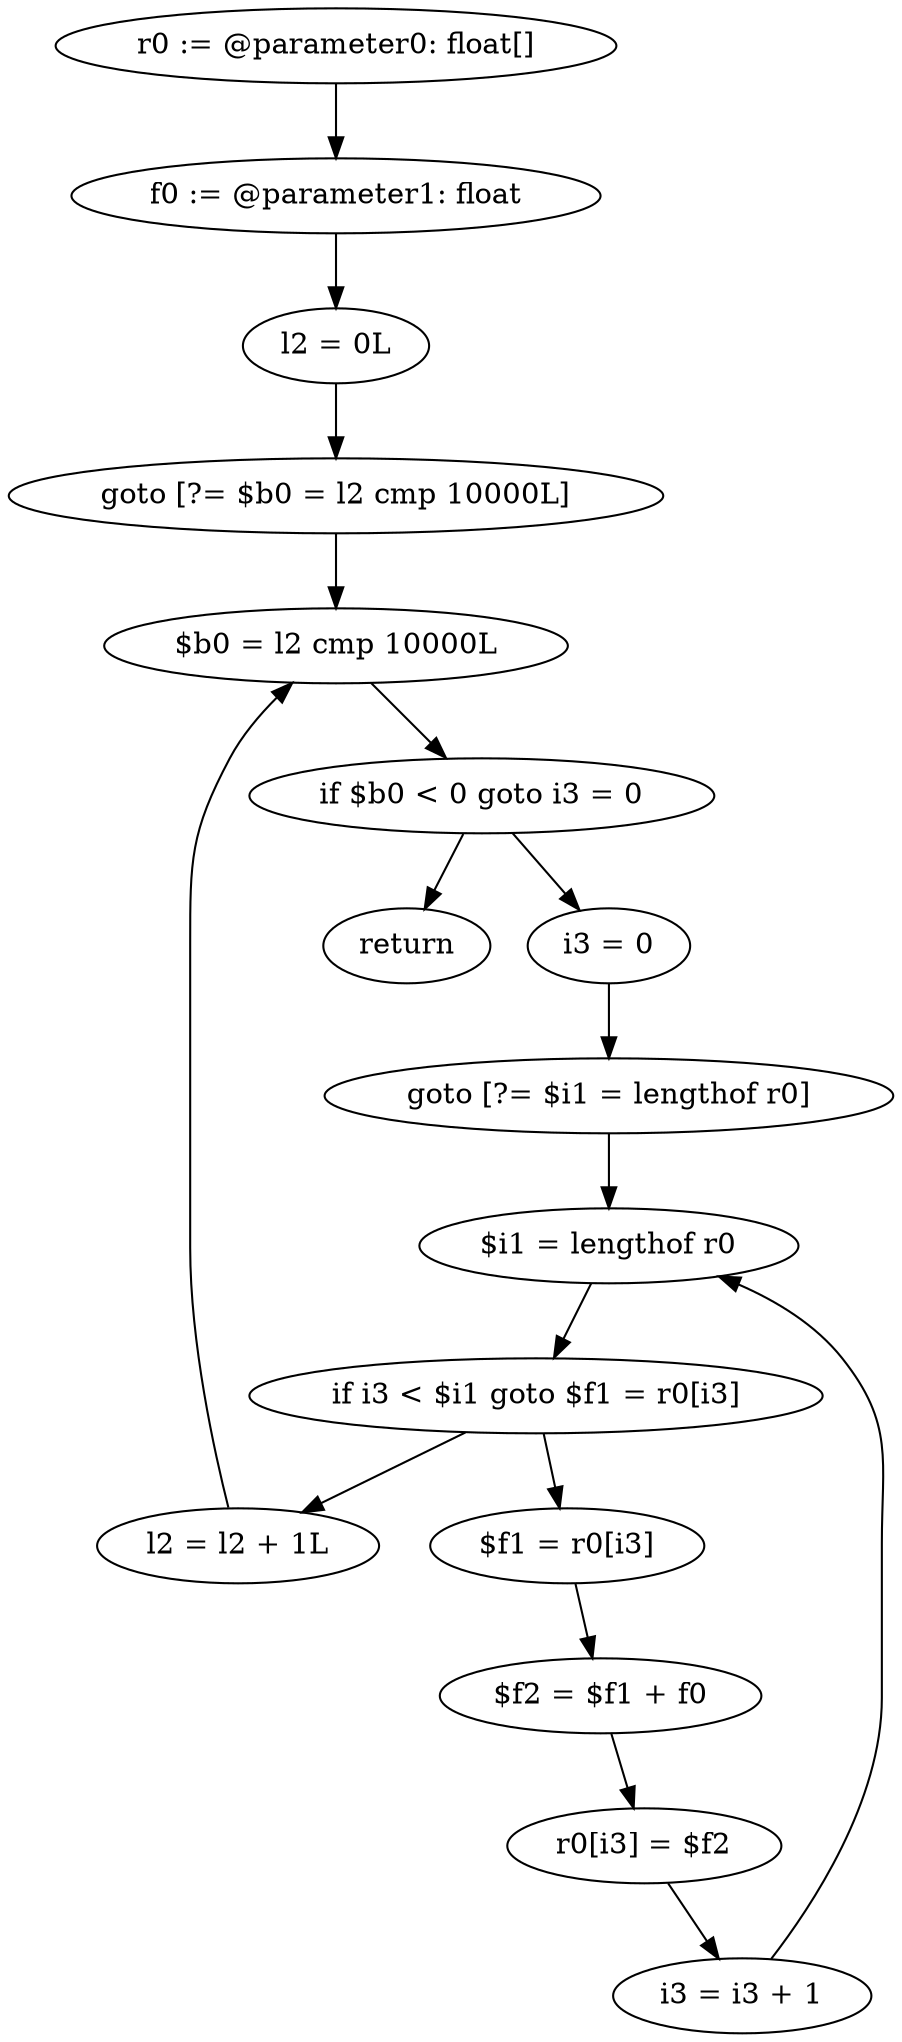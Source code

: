 digraph "unitGraph" {
    "r0 := @parameter0: float[]"
    "f0 := @parameter1: float"
    "l2 = 0L"
    "goto [?= $b0 = l2 cmp 10000L]"
    "i3 = 0"
    "goto [?= $i1 = lengthof r0]"
    "$f1 = r0[i3]"
    "$f2 = $f1 + f0"
    "r0[i3] = $f2"
    "i3 = i3 + 1"
    "$i1 = lengthof r0"
    "if i3 < $i1 goto $f1 = r0[i3]"
    "l2 = l2 + 1L"
    "$b0 = l2 cmp 10000L"
    "if $b0 < 0 goto i3 = 0"
    "return"
    "r0 := @parameter0: float[]"->"f0 := @parameter1: float";
    "f0 := @parameter1: float"->"l2 = 0L";
    "l2 = 0L"->"goto [?= $b0 = l2 cmp 10000L]";
    "goto [?= $b0 = l2 cmp 10000L]"->"$b0 = l2 cmp 10000L";
    "i3 = 0"->"goto [?= $i1 = lengthof r0]";
    "goto [?= $i1 = lengthof r0]"->"$i1 = lengthof r0";
    "$f1 = r0[i3]"->"$f2 = $f1 + f0";
    "$f2 = $f1 + f0"->"r0[i3] = $f2";
    "r0[i3] = $f2"->"i3 = i3 + 1";
    "i3 = i3 + 1"->"$i1 = lengthof r0";
    "$i1 = lengthof r0"->"if i3 < $i1 goto $f1 = r0[i3]";
    "if i3 < $i1 goto $f1 = r0[i3]"->"l2 = l2 + 1L";
    "if i3 < $i1 goto $f1 = r0[i3]"->"$f1 = r0[i3]";
    "l2 = l2 + 1L"->"$b0 = l2 cmp 10000L";
    "$b0 = l2 cmp 10000L"->"if $b0 < 0 goto i3 = 0";
    "if $b0 < 0 goto i3 = 0"->"return";
    "if $b0 < 0 goto i3 = 0"->"i3 = 0";
}
